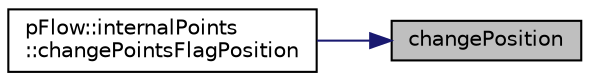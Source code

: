 digraph "changePosition"
{
 // LATEX_PDF_SIZE
  edge [fontname="Helvetica",fontsize="10",labelfontname="Helvetica",labelfontsize="10"];
  node [fontname="Helvetica",fontsize="10",shape=record];
  rankdir="RL";
  Node1 [label="changePosition",height=0.2,width=0.4,color="black", fillcolor="grey75", style="filled", fontcolor="black",tooltip=" "];
  Node1 -> Node2 [dir="back",color="midnightblue",fontsize="10",style="solid",fontname="Helvetica"];
  Node2 [label="pFlow::internalPoints\l::changePointsFlagPosition",height=0.2,width=0.4,color="black", fillcolor="white", style="filled",URL="$classpFlow_1_1internalPoints.html#a7d9fef34fbf6fad9e851c1756c0ad6a1",tooltip=" "];
}
